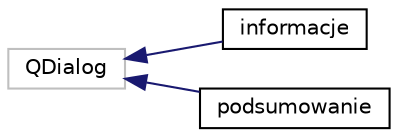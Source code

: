 digraph "Graphical Class Hierarchy"
{
 // LATEX_PDF_SIZE
  edge [fontname="Helvetica",fontsize="10",labelfontname="Helvetica",labelfontsize="10"];
  node [fontname="Helvetica",fontsize="10",shape=record];
  rankdir="LR";
  Node5 [label="QDialog",height=0.2,width=0.4,color="grey75", fillcolor="white", style="filled",tooltip=" "];
  Node5 -> Node0 [dir="back",color="midnightblue",fontsize="10",style="solid",fontname="Helvetica"];
  Node0 [label="informacje",height=0.2,width=0.4,color="black", fillcolor="white", style="filled",URL="$classinformacje.html",tooltip="Zawiera definicję klasy informacje dzieki niej jest możliwość otworzeniu w nowym okienku opcji ustawi..."];
  Node5 -> Node7 [dir="back",color="midnightblue",fontsize="10",style="solid",fontname="Helvetica"];
  Node7 [label="podsumowanie",height=0.2,width=0.4,color="black", fillcolor="white", style="filled",URL="$classpodsumowanie.html",tooltip=" "];
}
